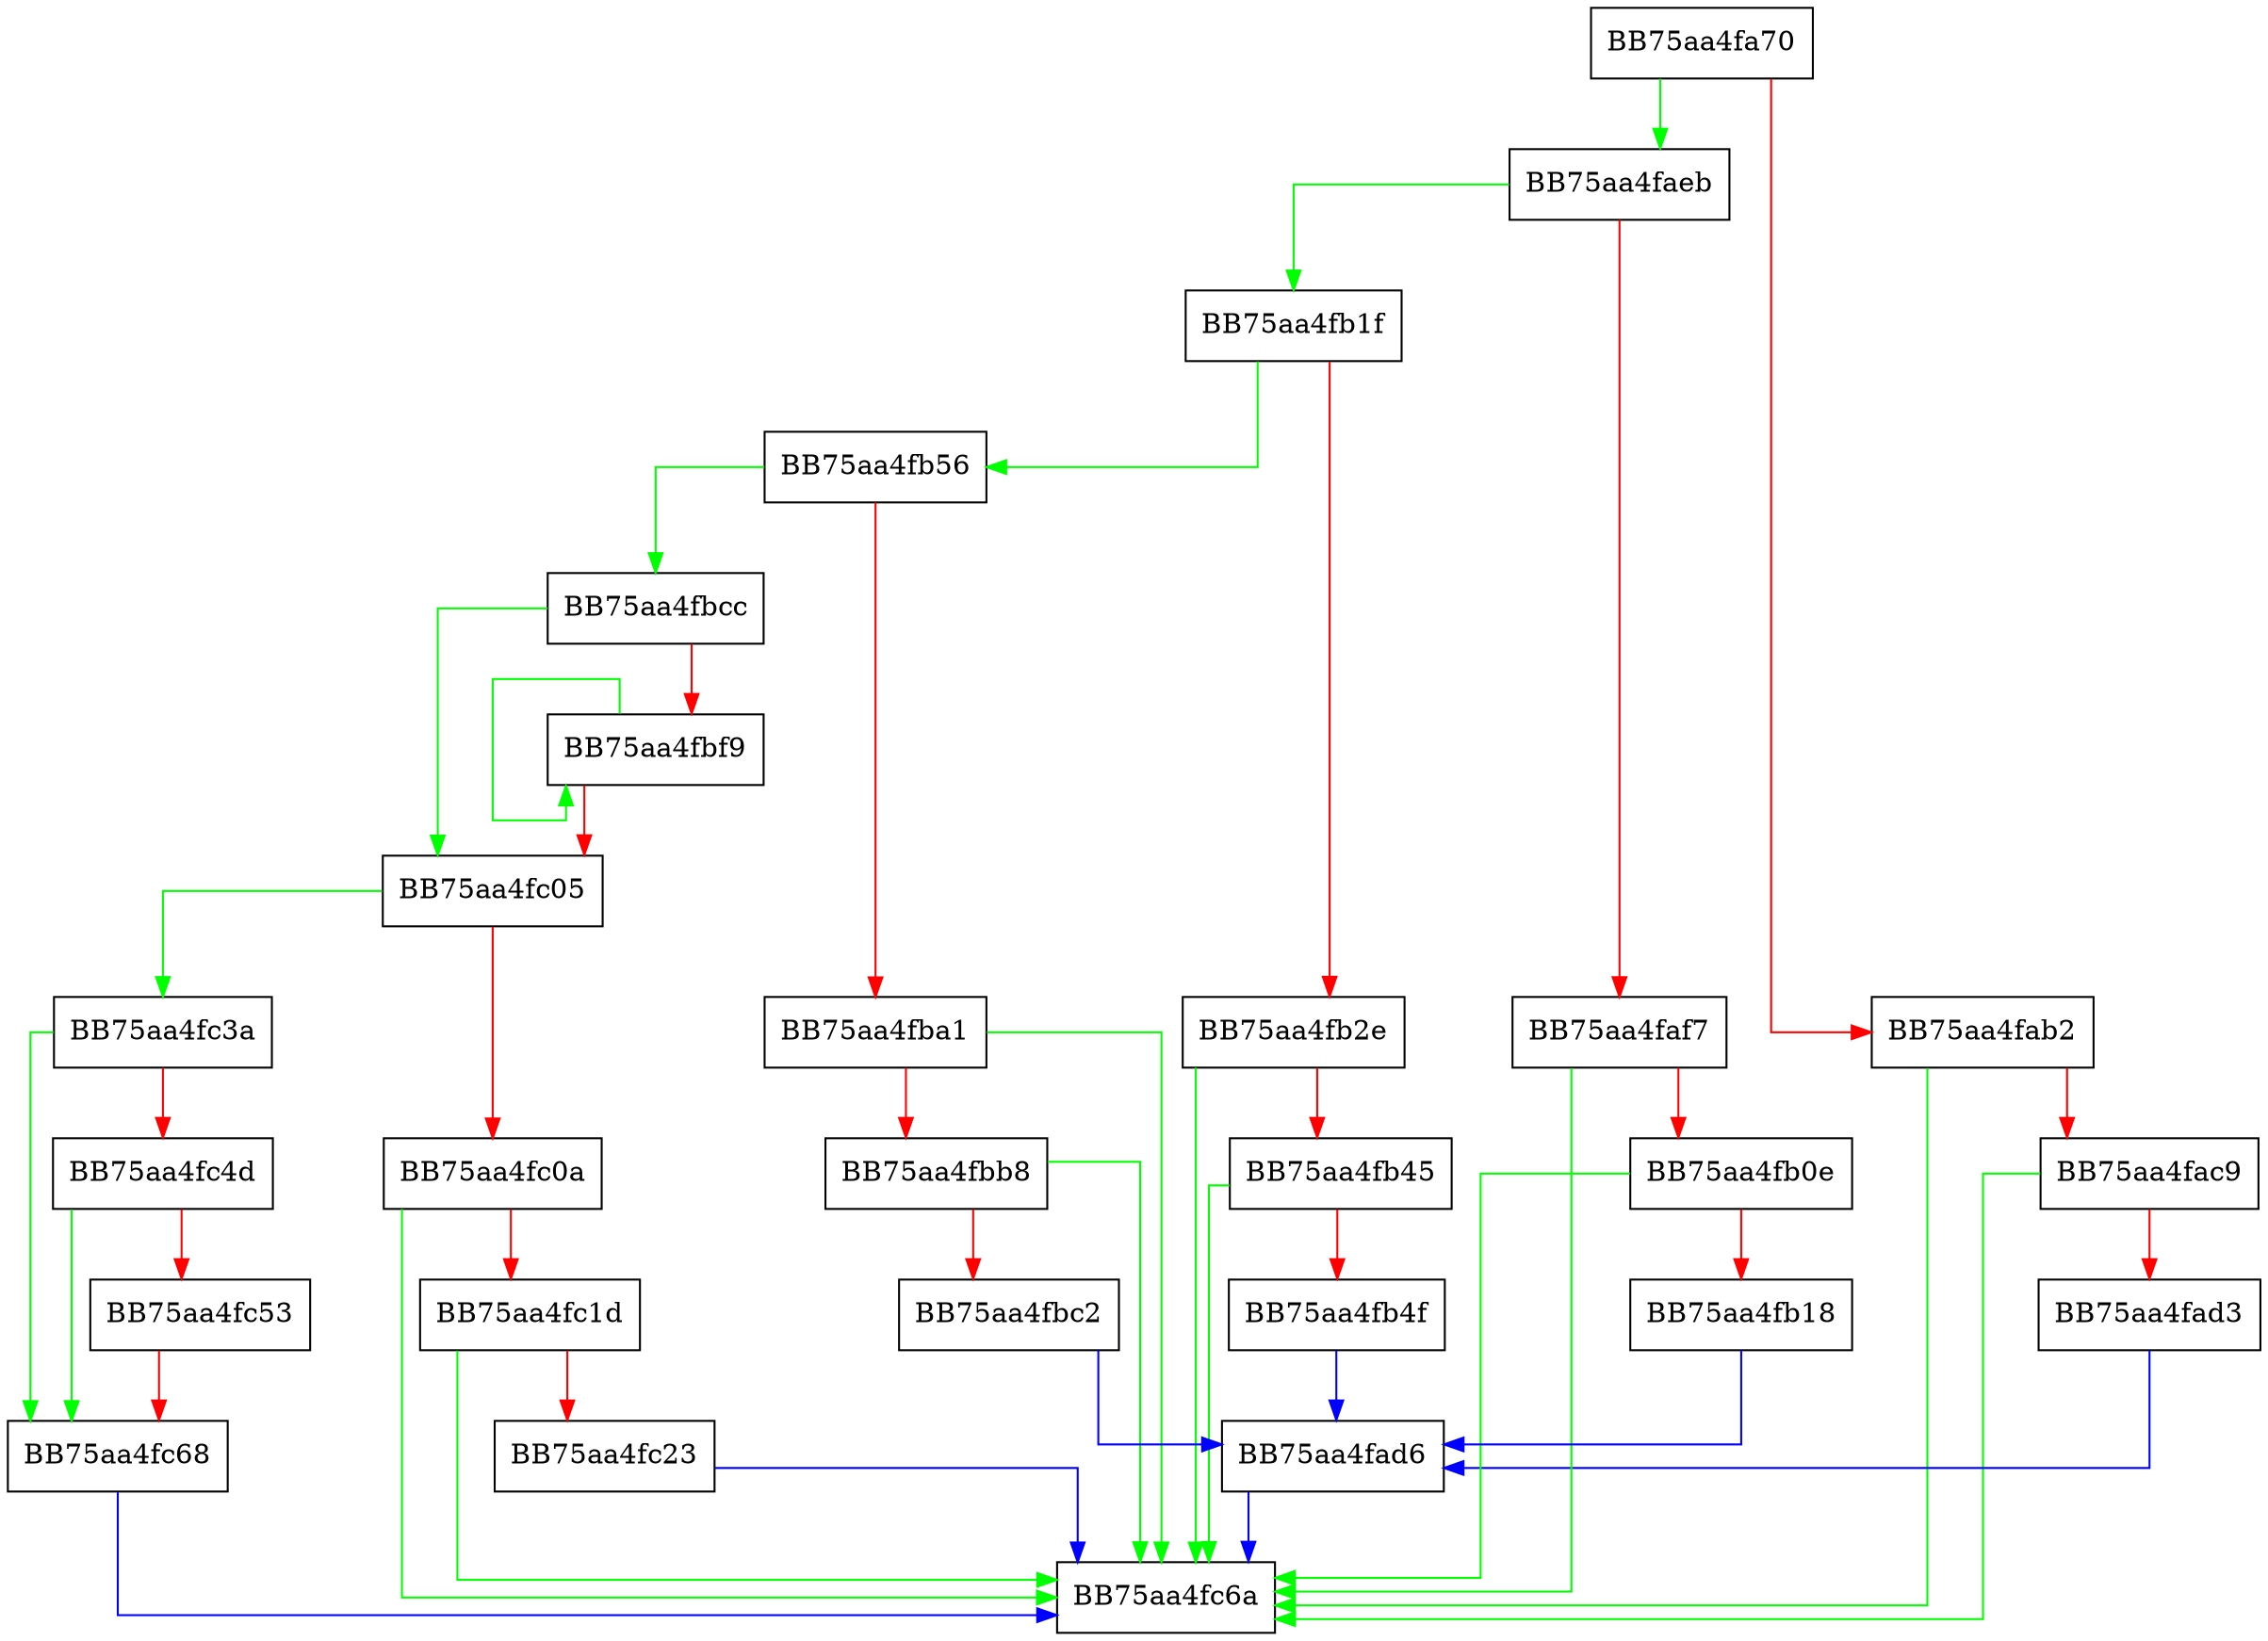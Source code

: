 digraph DecryptAndVerifyControlInfo {
  node [shape="box"];
  graph [splines=ortho];
  BB75aa4fa70 -> BB75aa4faeb [color="green"];
  BB75aa4fa70 -> BB75aa4fab2 [color="red"];
  BB75aa4fab2 -> BB75aa4fc6a [color="green"];
  BB75aa4fab2 -> BB75aa4fac9 [color="red"];
  BB75aa4fac9 -> BB75aa4fc6a [color="green"];
  BB75aa4fac9 -> BB75aa4fad3 [color="red"];
  BB75aa4fad3 -> BB75aa4fad6 [color="blue"];
  BB75aa4fad6 -> BB75aa4fc6a [color="blue"];
  BB75aa4faeb -> BB75aa4fb1f [color="green"];
  BB75aa4faeb -> BB75aa4faf7 [color="red"];
  BB75aa4faf7 -> BB75aa4fc6a [color="green"];
  BB75aa4faf7 -> BB75aa4fb0e [color="red"];
  BB75aa4fb0e -> BB75aa4fc6a [color="green"];
  BB75aa4fb0e -> BB75aa4fb18 [color="red"];
  BB75aa4fb18 -> BB75aa4fad6 [color="blue"];
  BB75aa4fb1f -> BB75aa4fb56 [color="green"];
  BB75aa4fb1f -> BB75aa4fb2e [color="red"];
  BB75aa4fb2e -> BB75aa4fc6a [color="green"];
  BB75aa4fb2e -> BB75aa4fb45 [color="red"];
  BB75aa4fb45 -> BB75aa4fc6a [color="green"];
  BB75aa4fb45 -> BB75aa4fb4f [color="red"];
  BB75aa4fb4f -> BB75aa4fad6 [color="blue"];
  BB75aa4fb56 -> BB75aa4fbcc [color="green"];
  BB75aa4fb56 -> BB75aa4fba1 [color="red"];
  BB75aa4fba1 -> BB75aa4fc6a [color="green"];
  BB75aa4fba1 -> BB75aa4fbb8 [color="red"];
  BB75aa4fbb8 -> BB75aa4fc6a [color="green"];
  BB75aa4fbb8 -> BB75aa4fbc2 [color="red"];
  BB75aa4fbc2 -> BB75aa4fad6 [color="blue"];
  BB75aa4fbcc -> BB75aa4fc05 [color="green"];
  BB75aa4fbcc -> BB75aa4fbf9 [color="red"];
  BB75aa4fbf9 -> BB75aa4fbf9 [color="green"];
  BB75aa4fbf9 -> BB75aa4fc05 [color="red"];
  BB75aa4fc05 -> BB75aa4fc3a [color="green"];
  BB75aa4fc05 -> BB75aa4fc0a [color="red"];
  BB75aa4fc0a -> BB75aa4fc6a [color="green"];
  BB75aa4fc0a -> BB75aa4fc1d [color="red"];
  BB75aa4fc1d -> BB75aa4fc6a [color="green"];
  BB75aa4fc1d -> BB75aa4fc23 [color="red"];
  BB75aa4fc23 -> BB75aa4fc6a [color="blue"];
  BB75aa4fc3a -> BB75aa4fc68 [color="green"];
  BB75aa4fc3a -> BB75aa4fc4d [color="red"];
  BB75aa4fc4d -> BB75aa4fc68 [color="green"];
  BB75aa4fc4d -> BB75aa4fc53 [color="red"];
  BB75aa4fc53 -> BB75aa4fc68 [color="red"];
  BB75aa4fc68 -> BB75aa4fc6a [color="blue"];
}